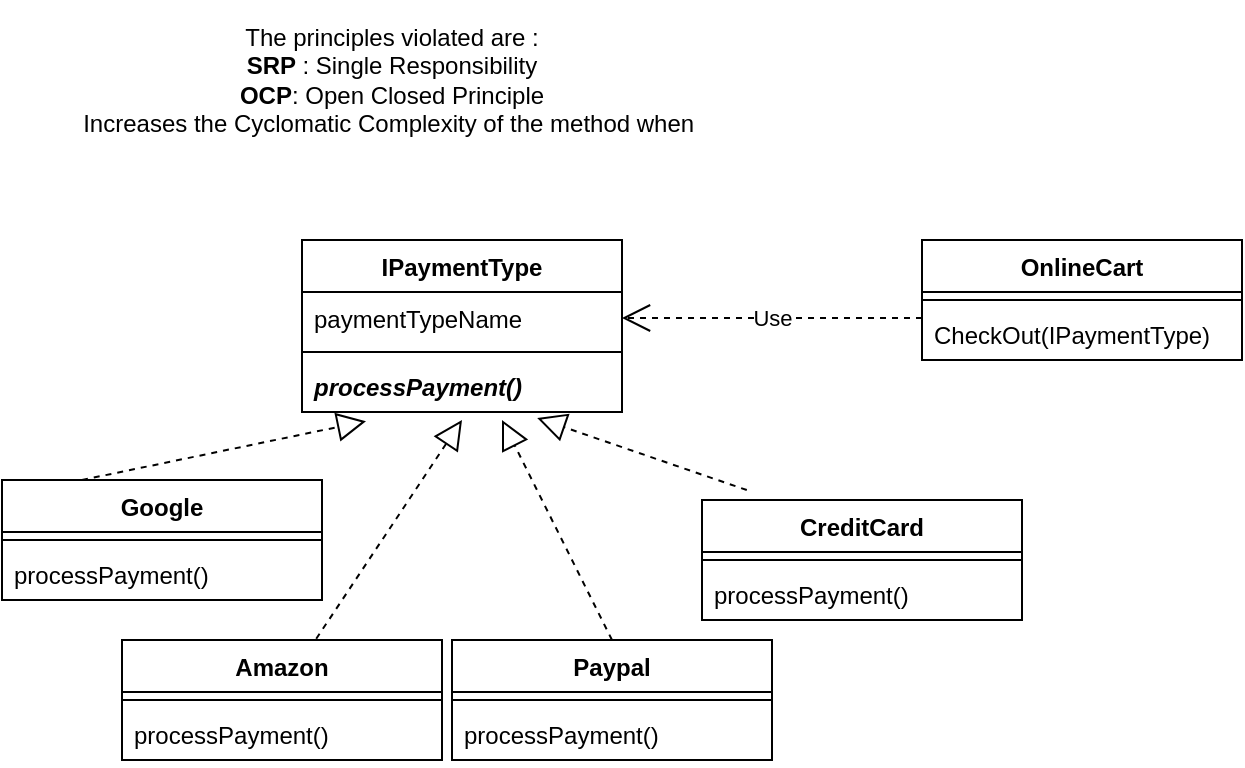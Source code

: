 <mxfile version="20.1.1" type="github">
  <diagram id="TVbysb9BhAZCJ-ZdXqTq" name="Page-1">
    <mxGraphModel dx="526" dy="483" grid="1" gridSize="10" guides="1" tooltips="1" connect="1" arrows="1" fold="1" page="1" pageScale="1" pageWidth="850" pageHeight="1100" math="0" shadow="0">
      <root>
        <mxCell id="0" />
        <mxCell id="1" parent="0" />
        <mxCell id="3gSHG1WFgtymDXRMDP2_-1" value="The principles violated are :&lt;br&gt;&lt;b&gt;SRP &lt;/b&gt;: Single Responsibility&lt;br&gt;&lt;b&gt;OCP&lt;/b&gt;: Open Closed Principle&lt;br&gt;Increases the Cyclomatic Complexity of the method when&amp;nbsp;" style="text;html=1;strokeColor=none;fillColor=none;align=center;verticalAlign=middle;whiteSpace=wrap;rounded=0;" parent="1" vertex="1">
          <mxGeometry x="40" y="30" width="390" height="80" as="geometry" />
        </mxCell>
        <mxCell id="3gSHG1WFgtymDXRMDP2_-2" value="IPaymentType" style="swimlane;fontStyle=1;align=center;verticalAlign=top;childLayout=stackLayout;horizontal=1;startSize=26;horizontalStack=0;resizeParent=1;resizeParentMax=0;resizeLast=0;collapsible=1;marginBottom=0;" parent="1" vertex="1">
          <mxGeometry x="190" y="150" width="160" height="86" as="geometry" />
        </mxCell>
        <mxCell id="3gSHG1WFgtymDXRMDP2_-3" value="paymentTypeName" style="text;strokeColor=none;fillColor=none;align=left;verticalAlign=top;spacingLeft=4;spacingRight=4;overflow=hidden;rotatable=0;points=[[0,0.5],[1,0.5]];portConstraint=eastwest;" parent="3gSHG1WFgtymDXRMDP2_-2" vertex="1">
          <mxGeometry y="26" width="160" height="26" as="geometry" />
        </mxCell>
        <mxCell id="3gSHG1WFgtymDXRMDP2_-4" value="" style="line;strokeWidth=1;fillColor=none;align=left;verticalAlign=middle;spacingTop=-1;spacingLeft=3;spacingRight=3;rotatable=0;labelPosition=right;points=[];portConstraint=eastwest;" parent="3gSHG1WFgtymDXRMDP2_-2" vertex="1">
          <mxGeometry y="52" width="160" height="8" as="geometry" />
        </mxCell>
        <mxCell id="3gSHG1WFgtymDXRMDP2_-5" value="processPayment()" style="text;strokeColor=none;fillColor=none;align=left;verticalAlign=top;spacingLeft=4;spacingRight=4;overflow=hidden;rotatable=0;points=[[0,0.5],[1,0.5]];portConstraint=eastwest;fontStyle=3" parent="3gSHG1WFgtymDXRMDP2_-2" vertex="1">
          <mxGeometry y="60" width="160" height="26" as="geometry" />
        </mxCell>
        <mxCell id="3gSHG1WFgtymDXRMDP2_-6" value="CreditCard" style="swimlane;fontStyle=1;align=center;verticalAlign=top;childLayout=stackLayout;horizontal=1;startSize=26;horizontalStack=0;resizeParent=1;resizeParentMax=0;resizeLast=0;collapsible=1;marginBottom=0;" parent="1" vertex="1">
          <mxGeometry x="390" y="280" width="160" height="60" as="geometry" />
        </mxCell>
        <mxCell id="3gSHG1WFgtymDXRMDP2_-8" value="" style="line;strokeWidth=1;fillColor=none;align=left;verticalAlign=middle;spacingTop=-1;spacingLeft=3;spacingRight=3;rotatable=0;labelPosition=right;points=[];portConstraint=eastwest;" parent="3gSHG1WFgtymDXRMDP2_-6" vertex="1">
          <mxGeometry y="26" width="160" height="8" as="geometry" />
        </mxCell>
        <mxCell id="3gSHG1WFgtymDXRMDP2_-9" value="processPayment()" style="text;strokeColor=none;fillColor=none;align=left;verticalAlign=top;spacingLeft=4;spacingRight=4;overflow=hidden;rotatable=0;points=[[0,0.5],[1,0.5]];portConstraint=eastwest;fontStyle=0" parent="3gSHG1WFgtymDXRMDP2_-6" vertex="1">
          <mxGeometry y="34" width="160" height="26" as="geometry" />
        </mxCell>
        <mxCell id="3gSHG1WFgtymDXRMDP2_-10" value="Google" style="swimlane;fontStyle=1;align=center;verticalAlign=top;childLayout=stackLayout;horizontal=1;startSize=26;horizontalStack=0;resizeParent=1;resizeParentMax=0;resizeLast=0;collapsible=1;marginBottom=0;" parent="1" vertex="1">
          <mxGeometry x="40" y="270" width="160" height="60" as="geometry" />
        </mxCell>
        <mxCell id="3gSHG1WFgtymDXRMDP2_-11" value="" style="line;strokeWidth=1;fillColor=none;align=left;verticalAlign=middle;spacingTop=-1;spacingLeft=3;spacingRight=3;rotatable=0;labelPosition=right;points=[];portConstraint=eastwest;" parent="3gSHG1WFgtymDXRMDP2_-10" vertex="1">
          <mxGeometry y="26" width="160" height="8" as="geometry" />
        </mxCell>
        <mxCell id="3gSHG1WFgtymDXRMDP2_-12" value="processPayment()" style="text;strokeColor=none;fillColor=none;align=left;verticalAlign=top;spacingLeft=4;spacingRight=4;overflow=hidden;rotatable=0;points=[[0,0.5],[1,0.5]];portConstraint=eastwest;fontStyle=0" parent="3gSHG1WFgtymDXRMDP2_-10" vertex="1">
          <mxGeometry y="34" width="160" height="26" as="geometry" />
        </mxCell>
        <mxCell id="3gSHG1WFgtymDXRMDP2_-13" value="Paypal" style="swimlane;fontStyle=1;align=center;verticalAlign=top;childLayout=stackLayout;horizontal=1;startSize=26;horizontalStack=0;resizeParent=1;resizeParentMax=0;resizeLast=0;collapsible=1;marginBottom=0;" parent="1" vertex="1">
          <mxGeometry x="265" y="350" width="160" height="60" as="geometry" />
        </mxCell>
        <mxCell id="3gSHG1WFgtymDXRMDP2_-14" value="" style="line;strokeWidth=1;fillColor=none;align=left;verticalAlign=middle;spacingTop=-1;spacingLeft=3;spacingRight=3;rotatable=0;labelPosition=right;points=[];portConstraint=eastwest;" parent="3gSHG1WFgtymDXRMDP2_-13" vertex="1">
          <mxGeometry y="26" width="160" height="8" as="geometry" />
        </mxCell>
        <mxCell id="3gSHG1WFgtymDXRMDP2_-15" value="processPayment()" style="text;strokeColor=none;fillColor=none;align=left;verticalAlign=top;spacingLeft=4;spacingRight=4;overflow=hidden;rotatable=0;points=[[0,0.5],[1,0.5]];portConstraint=eastwest;fontStyle=0" parent="3gSHG1WFgtymDXRMDP2_-13" vertex="1">
          <mxGeometry y="34" width="160" height="26" as="geometry" />
        </mxCell>
        <mxCell id="3gSHG1WFgtymDXRMDP2_-16" value="Amazon" style="swimlane;fontStyle=1;align=center;verticalAlign=top;childLayout=stackLayout;horizontal=1;startSize=26;horizontalStack=0;resizeParent=1;resizeParentMax=0;resizeLast=0;collapsible=1;marginBottom=0;" parent="1" vertex="1">
          <mxGeometry x="100" y="350" width="160" height="60" as="geometry" />
        </mxCell>
        <mxCell id="3gSHG1WFgtymDXRMDP2_-17" value="" style="line;strokeWidth=1;fillColor=none;align=left;verticalAlign=middle;spacingTop=-1;spacingLeft=3;spacingRight=3;rotatable=0;labelPosition=right;points=[];portConstraint=eastwest;" parent="3gSHG1WFgtymDXRMDP2_-16" vertex="1">
          <mxGeometry y="26" width="160" height="8" as="geometry" />
        </mxCell>
        <mxCell id="3gSHG1WFgtymDXRMDP2_-18" value="processPayment()" style="text;strokeColor=none;fillColor=none;align=left;verticalAlign=top;spacingLeft=4;spacingRight=4;overflow=hidden;rotatable=0;points=[[0,0.5],[1,0.5]];portConstraint=eastwest;fontStyle=0" parent="3gSHG1WFgtymDXRMDP2_-16" vertex="1">
          <mxGeometry y="34" width="160" height="26" as="geometry" />
        </mxCell>
        <mxCell id="3gSHG1WFgtymDXRMDP2_-19" value="" style="endArrow=block;dashed=1;endFill=0;endSize=12;html=1;rounded=0;exitX=0.25;exitY=0;exitDx=0;exitDy=0;entryX=0.2;entryY=1.177;entryDx=0;entryDy=0;entryPerimeter=0;" parent="1" source="3gSHG1WFgtymDXRMDP2_-10" target="3gSHG1WFgtymDXRMDP2_-5" edge="1">
          <mxGeometry width="160" relative="1" as="geometry">
            <mxPoint x="190" y="200" as="sourcePoint" />
            <mxPoint x="350" y="200" as="targetPoint" />
          </mxGeometry>
        </mxCell>
        <mxCell id="3gSHG1WFgtymDXRMDP2_-20" value="" style="endArrow=block;dashed=1;endFill=0;endSize=12;html=1;rounded=0;exitX=0.14;exitY=-0.083;exitDx=0;exitDy=0;entryX=0.735;entryY=1.115;entryDx=0;entryDy=0;entryPerimeter=0;exitPerimeter=0;" parent="1" source="3gSHG1WFgtymDXRMDP2_-6" target="3gSHG1WFgtymDXRMDP2_-5" edge="1">
          <mxGeometry width="160" relative="1" as="geometry">
            <mxPoint x="180" y="280" as="sourcePoint" />
            <mxPoint x="232" y="250.602" as="targetPoint" />
          </mxGeometry>
        </mxCell>
        <mxCell id="3gSHG1WFgtymDXRMDP2_-21" value="" style="endArrow=block;dashed=1;endFill=0;endSize=12;html=1;rounded=0;exitX=0.5;exitY=0;exitDx=0;exitDy=0;" parent="1" source="3gSHG1WFgtymDXRMDP2_-13" edge="1">
          <mxGeometry width="160" relative="1" as="geometry">
            <mxPoint x="422.4" y="285.02" as="sourcePoint" />
            <mxPoint x="290" y="240" as="targetPoint" />
          </mxGeometry>
        </mxCell>
        <mxCell id="3gSHG1WFgtymDXRMDP2_-22" value="" style="endArrow=block;dashed=1;endFill=0;endSize=12;html=1;rounded=0;exitX=0.607;exitY=-0.01;exitDx=0;exitDy=0;exitPerimeter=0;entryX=0.5;entryY=1.154;entryDx=0;entryDy=0;entryPerimeter=0;" parent="1" source="3gSHG1WFgtymDXRMDP2_-16" target="3gSHG1WFgtymDXRMDP2_-5" edge="1">
          <mxGeometry width="160" relative="1" as="geometry">
            <mxPoint x="355" y="360" as="sourcePoint" />
            <mxPoint x="300" y="250" as="targetPoint" />
          </mxGeometry>
        </mxCell>
        <mxCell id="3gSHG1WFgtymDXRMDP2_-23" value="OnlineCart" style="swimlane;fontStyle=1;align=center;verticalAlign=top;childLayout=stackLayout;horizontal=1;startSize=26;horizontalStack=0;resizeParent=1;resizeParentMax=0;resizeLast=0;collapsible=1;marginBottom=0;" parent="1" vertex="1">
          <mxGeometry x="500" y="150" width="160" height="60" as="geometry" />
        </mxCell>
        <mxCell id="3gSHG1WFgtymDXRMDP2_-25" value="" style="line;strokeWidth=1;fillColor=none;align=left;verticalAlign=middle;spacingTop=-1;spacingLeft=3;spacingRight=3;rotatable=0;labelPosition=right;points=[];portConstraint=eastwest;" parent="3gSHG1WFgtymDXRMDP2_-23" vertex="1">
          <mxGeometry y="26" width="160" height="8" as="geometry" />
        </mxCell>
        <mxCell id="3gSHG1WFgtymDXRMDP2_-26" value="CheckOut(IPaymentType)" style="text;strokeColor=none;fillColor=none;align=left;verticalAlign=top;spacingLeft=4;spacingRight=4;overflow=hidden;rotatable=0;points=[[0,0.5],[1,0.5]];portConstraint=eastwest;fontStyle=0" parent="3gSHG1WFgtymDXRMDP2_-23" vertex="1">
          <mxGeometry y="34" width="160" height="26" as="geometry" />
        </mxCell>
        <mxCell id="3gSHG1WFgtymDXRMDP2_-27" value="Use" style="endArrow=open;endSize=12;dashed=1;html=1;rounded=0;entryX=1;entryY=0.5;entryDx=0;entryDy=0;" parent="1" target="3gSHG1WFgtymDXRMDP2_-3" edge="1">
          <mxGeometry width="160" relative="1" as="geometry">
            <mxPoint x="500" y="189" as="sourcePoint" />
            <mxPoint x="480" y="270" as="targetPoint" />
          </mxGeometry>
        </mxCell>
      </root>
    </mxGraphModel>
  </diagram>
</mxfile>
